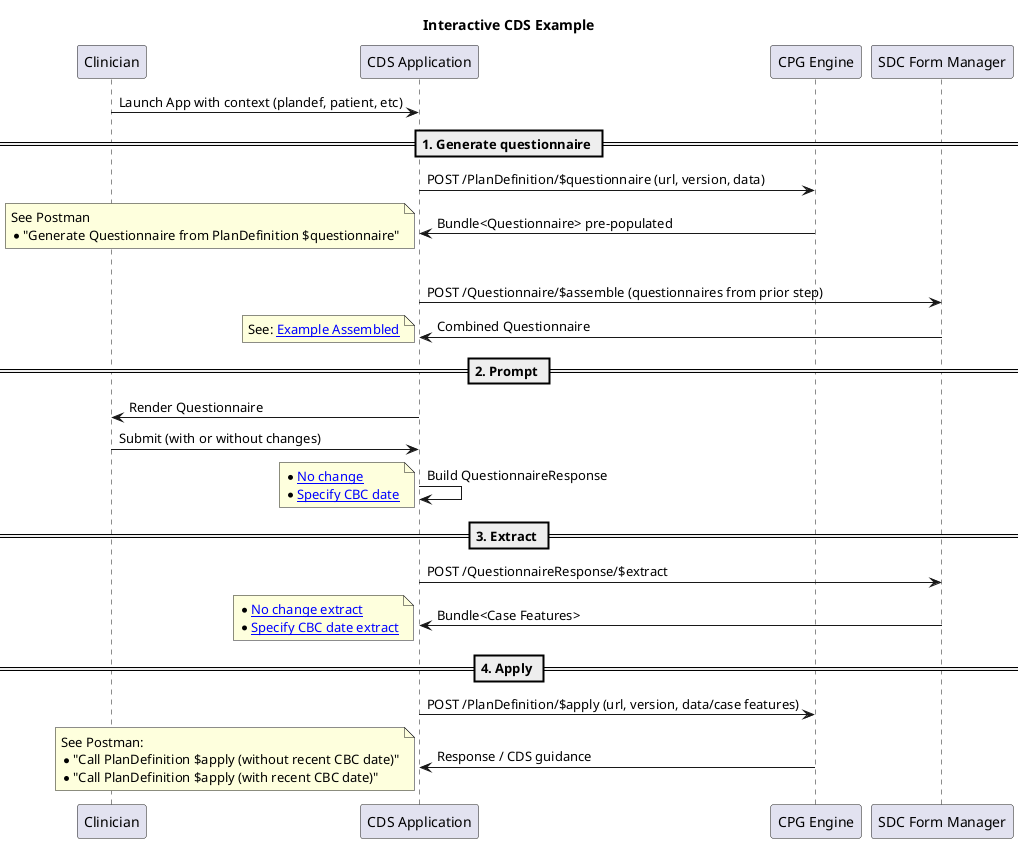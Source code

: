 @startuml

title Interactive CDS Example

participant Clinician
participant CDS as "CDS Application"
participant CPG as "CPG Engine"
participant SDCManager as "SDC Form Manager"


Clinician -> CDS: Launch App with context (plandef, patient, etc)
== 1. Generate questionnaire ==

CDS -> CPG: POST /PlanDefinition/$questionnaire (url, version, data)
CPG -> CDS: Bundle<Questionnaire> pre-populated
note left
  See Postman 
  * "Generate Questionnaire from PlanDefinition $questionnaire"
end note

|||

CDS -> SDCManager: POST /Questionnaire/$assemble (questionnaires from prior step)
SDCManager -> CDS: Combined Questionnaire

note left
  See: [[file:///Users/bkaney/projects/doudecim/CPGTraining/output/Questionnaire-QuestionnaireAssembled1.html Example Assembled]]
end note

== 2. Prompt ==

CDS -> Clinician: Render Questionnaire
Clinician -> CDS: Submit (with or without changes) 
CDS -> CDS: Build QuestionnaireResponse

note left
  * [[file:///Users/bkaney/projects/doudecim/CPGTraining/output/QuestionnaireResponse-QuestionnaireResponse1.html No change]]
  * [[file:///Users/bkaney/projects/doudecim/CPGTraining/output/QuestionnaireResponse-QuestionnaireResponse2.html Specify CBC date]]
end note

== 3. Extract ==

CDS -> SDCManager: POST /QuestionnaireResponse/$extract
SDCManager -> CDS: Bundle<Case Features>

note left
  * [[file:///Users/bkaney/projects/doudecim/CPGTraining/output/Bundle-ExtractOutput1.html No change extract]]
  * [[file:///Users/bkaney/projects/doudecim/CPGTraining/output/Bundle-ExtractOutput2.html Specify CBC date extract]]
end note

== 4. Apply ==

CDS -> CPG: POST /PlanDefinition/$apply (url, version, data/case features)
CPG -> CDS: Response / CDS guidance

note left
  See Postman: 
  * "Call PlanDefinition $apply (without recent CBC date)"
  * "Call PlanDefinition $apply (with recent CBC date)"
end note

@enduml